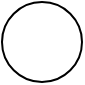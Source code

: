 <mxfile version="14.6.1" type="github"><diagram id="ehTSdHqHrCopBzlsZHqb" name="Page-1"><mxGraphModel dx="1184" dy="622" grid="0" gridSize="10" guides="1" tooltips="1" connect="1" arrows="1" fold="1" page="1" pageScale="1" pageWidth="1169" pageHeight="827" math="0" shadow="0"><root><mxCell id="0"/><mxCell id="1" parent="0"/><mxCell id="cJiIJX-MlqZFcv-BcB90-8" value="" style="ellipse;whiteSpace=wrap;html=1;aspect=fixed;" vertex="1" parent="1"><mxGeometry x="218" y="99" width="40" height="40" as="geometry"/></mxCell></root></mxGraphModel></diagram></mxfile>